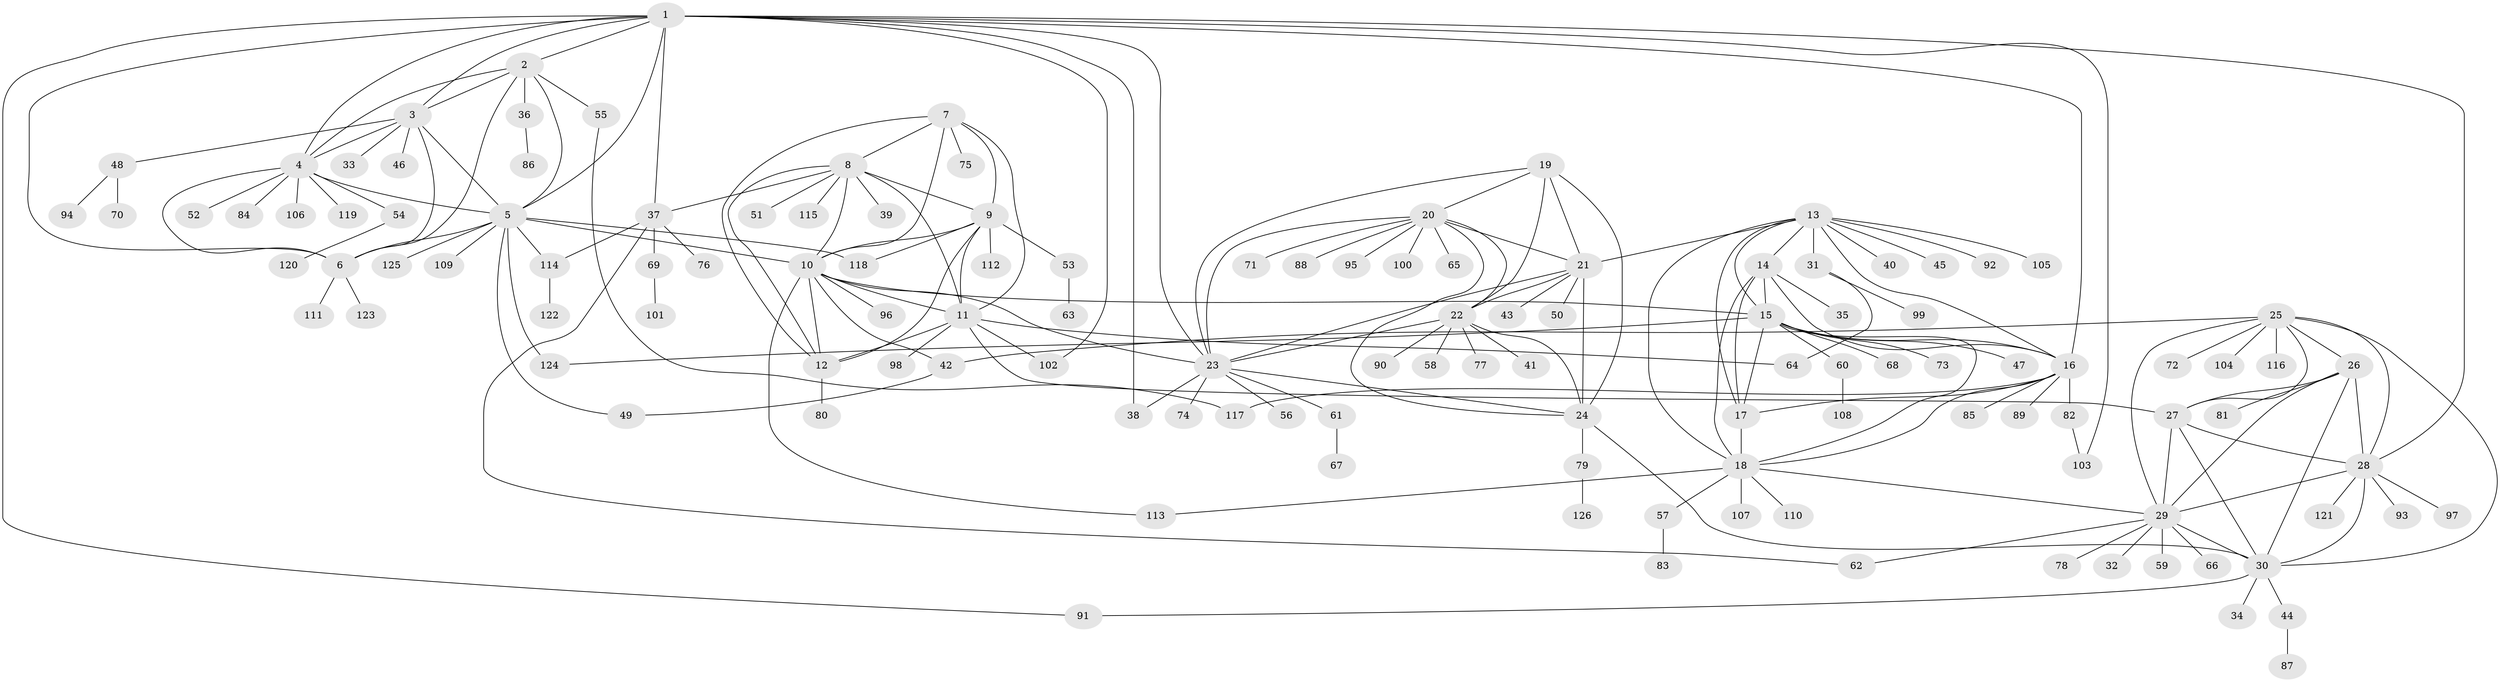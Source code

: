 // Generated by graph-tools (version 1.1) at 2025/50/03/09/25 03:50:40]
// undirected, 126 vertices, 195 edges
graph export_dot {
graph [start="1"]
  node [color=gray90,style=filled];
  1;
  2;
  3;
  4;
  5;
  6;
  7;
  8;
  9;
  10;
  11;
  12;
  13;
  14;
  15;
  16;
  17;
  18;
  19;
  20;
  21;
  22;
  23;
  24;
  25;
  26;
  27;
  28;
  29;
  30;
  31;
  32;
  33;
  34;
  35;
  36;
  37;
  38;
  39;
  40;
  41;
  42;
  43;
  44;
  45;
  46;
  47;
  48;
  49;
  50;
  51;
  52;
  53;
  54;
  55;
  56;
  57;
  58;
  59;
  60;
  61;
  62;
  63;
  64;
  65;
  66;
  67;
  68;
  69;
  70;
  71;
  72;
  73;
  74;
  75;
  76;
  77;
  78;
  79;
  80;
  81;
  82;
  83;
  84;
  85;
  86;
  87;
  88;
  89;
  90;
  91;
  92;
  93;
  94;
  95;
  96;
  97;
  98;
  99;
  100;
  101;
  102;
  103;
  104;
  105;
  106;
  107;
  108;
  109;
  110;
  111;
  112;
  113;
  114;
  115;
  116;
  117;
  118;
  119;
  120;
  121;
  122;
  123;
  124;
  125;
  126;
  1 -- 2;
  1 -- 3;
  1 -- 4;
  1 -- 5;
  1 -- 6;
  1 -- 16;
  1 -- 23;
  1 -- 28;
  1 -- 37;
  1 -- 38;
  1 -- 91;
  1 -- 102;
  1 -- 103;
  2 -- 3;
  2 -- 4;
  2 -- 5;
  2 -- 6;
  2 -- 36;
  2 -- 55;
  3 -- 4;
  3 -- 5;
  3 -- 6;
  3 -- 33;
  3 -- 46;
  3 -- 48;
  4 -- 5;
  4 -- 6;
  4 -- 52;
  4 -- 54;
  4 -- 84;
  4 -- 106;
  4 -- 119;
  5 -- 6;
  5 -- 10;
  5 -- 49;
  5 -- 109;
  5 -- 114;
  5 -- 118;
  5 -- 124;
  5 -- 125;
  6 -- 111;
  6 -- 123;
  7 -- 8;
  7 -- 9;
  7 -- 10;
  7 -- 11;
  7 -- 12;
  7 -- 75;
  8 -- 9;
  8 -- 10;
  8 -- 11;
  8 -- 12;
  8 -- 37;
  8 -- 39;
  8 -- 51;
  8 -- 115;
  9 -- 10;
  9 -- 11;
  9 -- 12;
  9 -- 53;
  9 -- 112;
  9 -- 118;
  10 -- 11;
  10 -- 12;
  10 -- 15;
  10 -- 23;
  10 -- 42;
  10 -- 96;
  10 -- 113;
  11 -- 12;
  11 -- 27;
  11 -- 64;
  11 -- 98;
  11 -- 102;
  12 -- 80;
  13 -- 14;
  13 -- 15;
  13 -- 16;
  13 -- 17;
  13 -- 18;
  13 -- 21;
  13 -- 31;
  13 -- 40;
  13 -- 45;
  13 -- 92;
  13 -- 105;
  14 -- 15;
  14 -- 16;
  14 -- 17;
  14 -- 18;
  14 -- 35;
  15 -- 16;
  15 -- 17;
  15 -- 18;
  15 -- 47;
  15 -- 60;
  15 -- 68;
  15 -- 73;
  15 -- 124;
  16 -- 17;
  16 -- 18;
  16 -- 82;
  16 -- 85;
  16 -- 89;
  16 -- 117;
  17 -- 18;
  18 -- 29;
  18 -- 57;
  18 -- 107;
  18 -- 110;
  18 -- 113;
  19 -- 20;
  19 -- 21;
  19 -- 22;
  19 -- 23;
  19 -- 24;
  20 -- 21;
  20 -- 22;
  20 -- 23;
  20 -- 24;
  20 -- 65;
  20 -- 71;
  20 -- 88;
  20 -- 95;
  20 -- 100;
  21 -- 22;
  21 -- 23;
  21 -- 24;
  21 -- 43;
  21 -- 50;
  22 -- 23;
  22 -- 24;
  22 -- 41;
  22 -- 58;
  22 -- 77;
  22 -- 90;
  23 -- 24;
  23 -- 38;
  23 -- 56;
  23 -- 61;
  23 -- 74;
  24 -- 30;
  24 -- 79;
  25 -- 26;
  25 -- 27;
  25 -- 28;
  25 -- 29;
  25 -- 30;
  25 -- 42;
  25 -- 72;
  25 -- 104;
  25 -- 116;
  26 -- 27;
  26 -- 28;
  26 -- 29;
  26 -- 30;
  26 -- 81;
  27 -- 28;
  27 -- 29;
  27 -- 30;
  28 -- 29;
  28 -- 30;
  28 -- 93;
  28 -- 97;
  28 -- 121;
  29 -- 30;
  29 -- 32;
  29 -- 59;
  29 -- 62;
  29 -- 66;
  29 -- 78;
  30 -- 34;
  30 -- 44;
  30 -- 91;
  31 -- 64;
  31 -- 99;
  36 -- 86;
  37 -- 62;
  37 -- 69;
  37 -- 76;
  37 -- 114;
  42 -- 49;
  44 -- 87;
  48 -- 70;
  48 -- 94;
  53 -- 63;
  54 -- 120;
  55 -- 117;
  57 -- 83;
  60 -- 108;
  61 -- 67;
  69 -- 101;
  79 -- 126;
  82 -- 103;
  114 -- 122;
}
